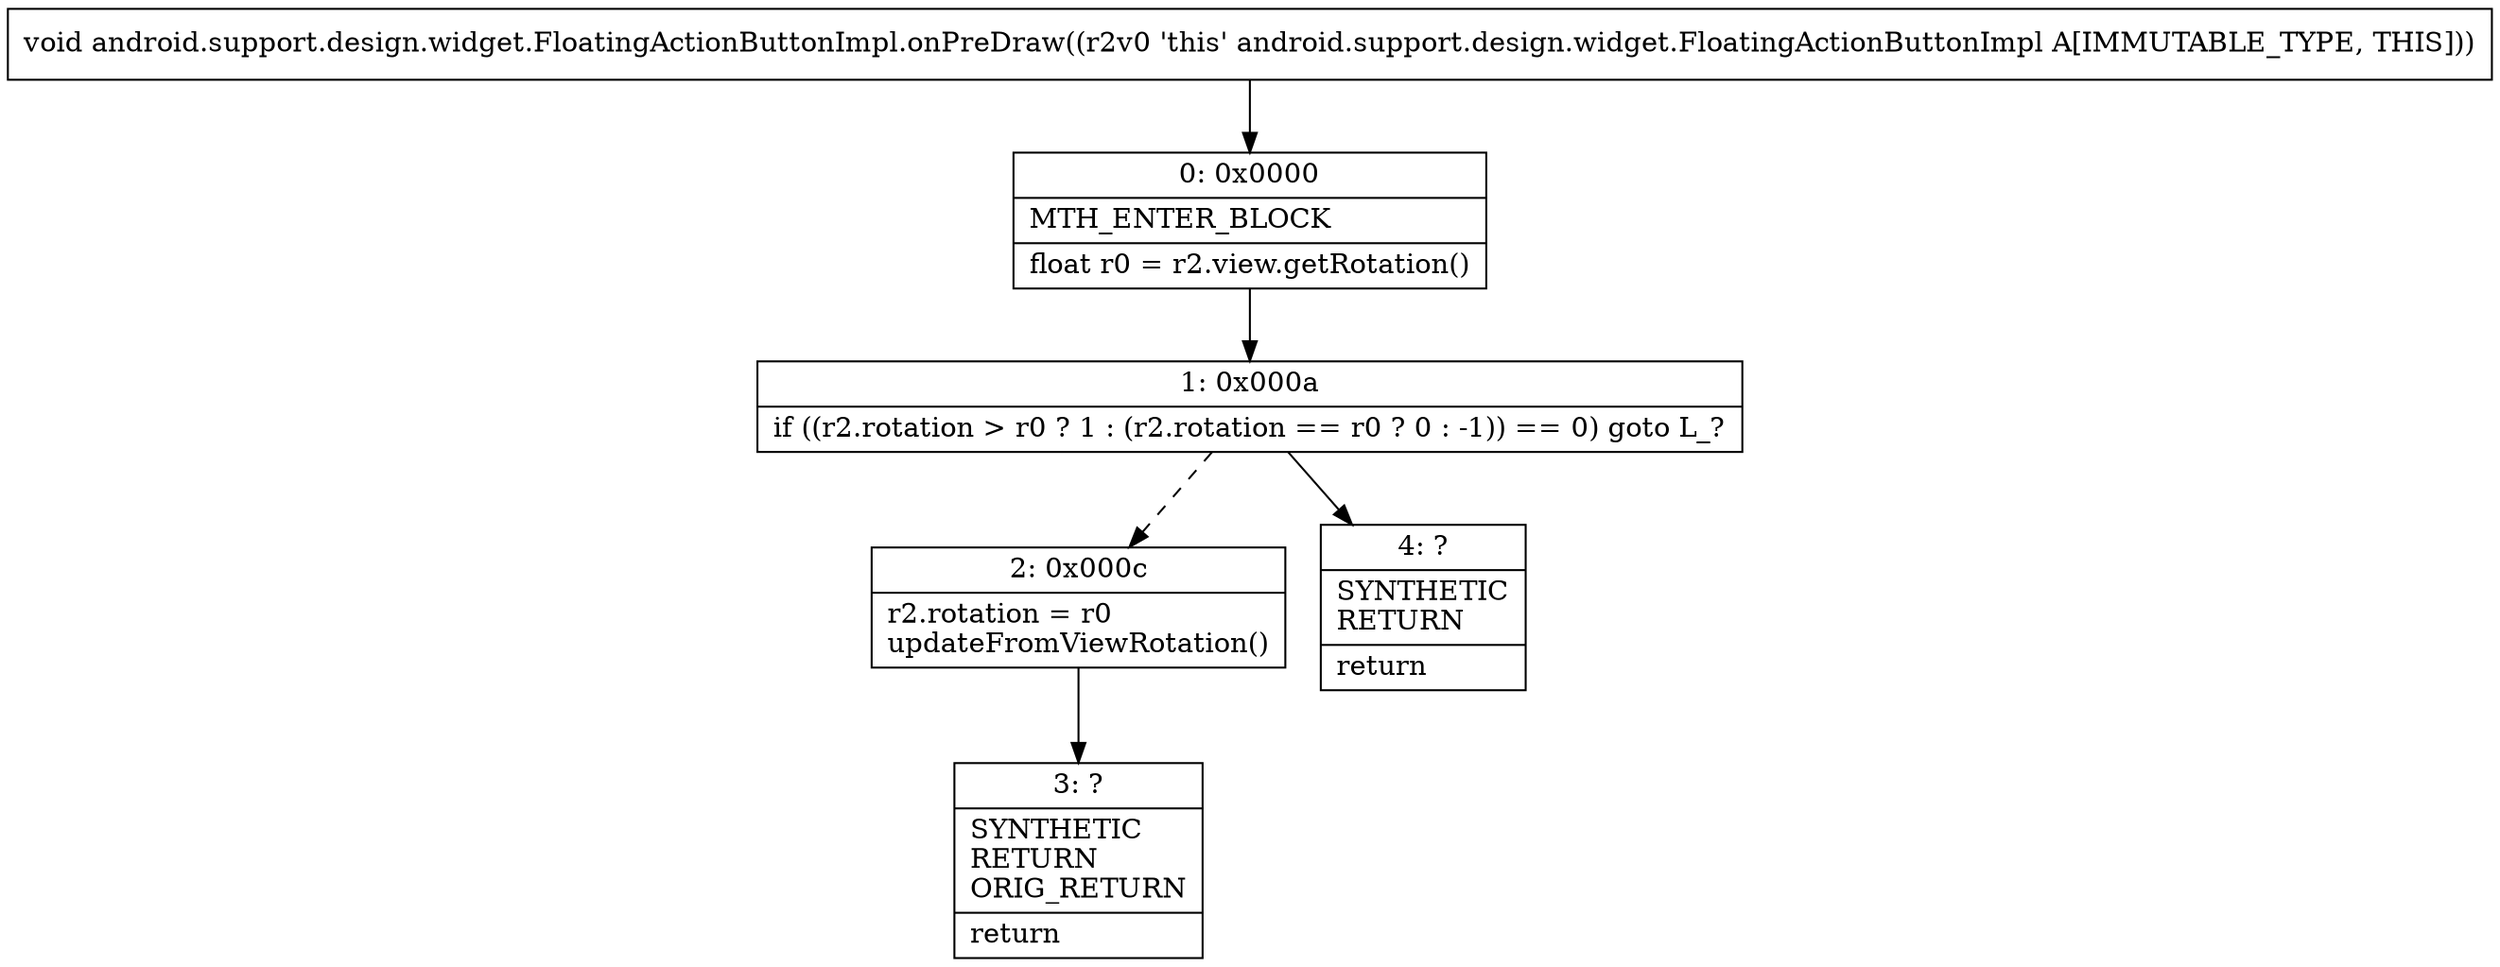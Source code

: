 digraph "CFG forandroid.support.design.widget.FloatingActionButtonImpl.onPreDraw()V" {
Node_0 [shape=record,label="{0\:\ 0x0000|MTH_ENTER_BLOCK\l|float r0 = r2.view.getRotation()\l}"];
Node_1 [shape=record,label="{1\:\ 0x000a|if ((r2.rotation \> r0 ? 1 : (r2.rotation == r0 ? 0 : \-1)) == 0) goto L_?\l}"];
Node_2 [shape=record,label="{2\:\ 0x000c|r2.rotation = r0\lupdateFromViewRotation()\l}"];
Node_3 [shape=record,label="{3\:\ ?|SYNTHETIC\lRETURN\lORIG_RETURN\l|return\l}"];
Node_4 [shape=record,label="{4\:\ ?|SYNTHETIC\lRETURN\l|return\l}"];
MethodNode[shape=record,label="{void android.support.design.widget.FloatingActionButtonImpl.onPreDraw((r2v0 'this' android.support.design.widget.FloatingActionButtonImpl A[IMMUTABLE_TYPE, THIS])) }"];
MethodNode -> Node_0;
Node_0 -> Node_1;
Node_1 -> Node_2[style=dashed];
Node_1 -> Node_4;
Node_2 -> Node_3;
}

